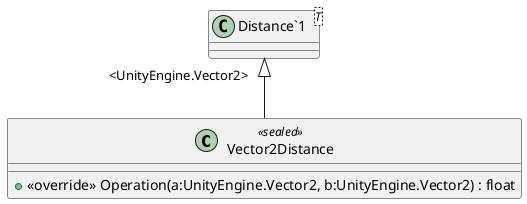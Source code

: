@startuml
class Vector2Distance <<sealed>> {
    + <<override>> Operation(a:UnityEngine.Vector2, b:UnityEngine.Vector2) : float
}
class "Distance`1"<T> {
}
"Distance`1" "<UnityEngine.Vector2>" <|-- Vector2Distance
@enduml
